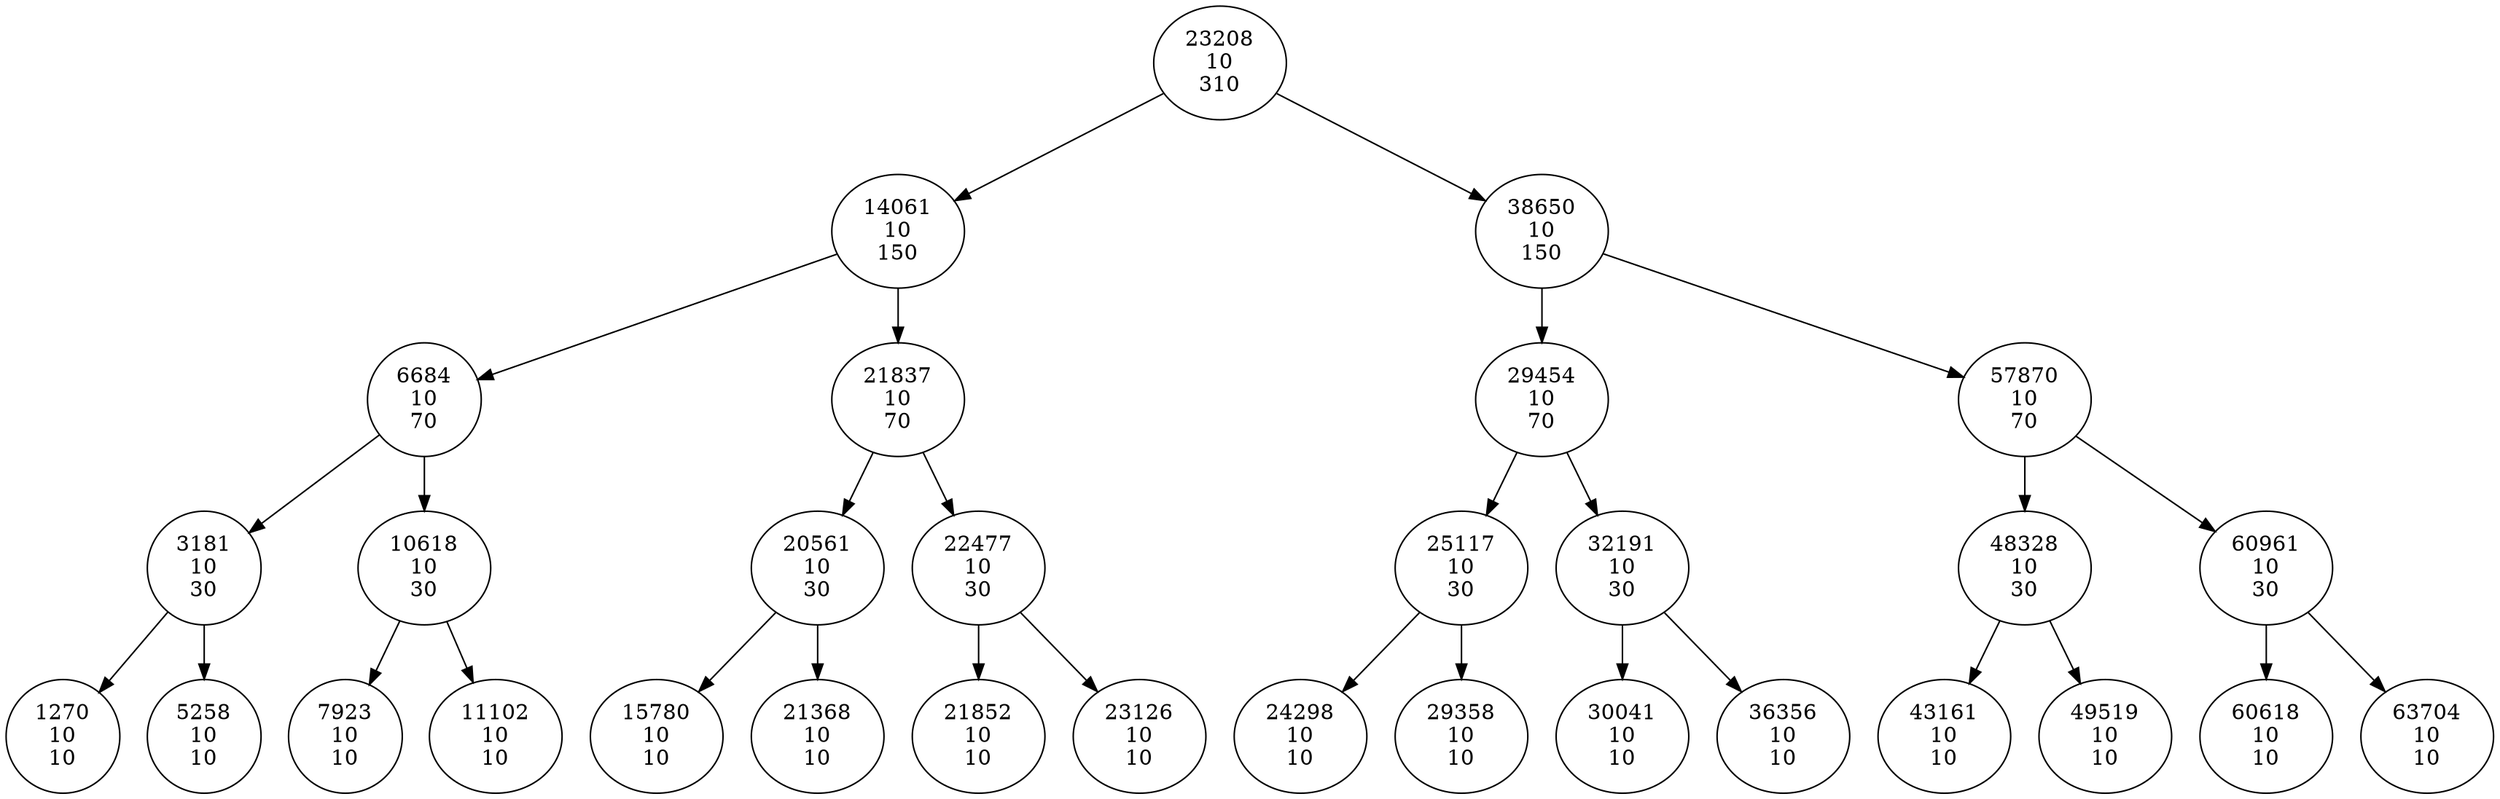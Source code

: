 digraph {
"23208\n10\n310" -> "14061\n10\n150";
"14061\n10\n150" -> "6684\n10\n70";
"6684\n10\n70" -> "3181\n10\n30";
"3181\n10\n30" -> "1270\n10\n10";
"3181\n10\n30" -> "5258\n10\n10";
"6684\n10\n70" -> "10618\n10\n30";
"10618\n10\n30" -> "7923\n10\n10";
"10618\n10\n30" -> "11102\n10\n10";
"14061\n10\n150" -> "21837\n10\n70";
"21837\n10\n70" -> "20561\n10\n30";
"20561\n10\n30" -> "15780\n10\n10";
"20561\n10\n30" -> "21368\n10\n10";
"21837\n10\n70" -> "22477\n10\n30";
"22477\n10\n30" -> "21852\n10\n10";
"22477\n10\n30" -> "23126\n10\n10";
"23208\n10\n310" -> "38650\n10\n150";
"38650\n10\n150" -> "29454\n10\n70";
"29454\n10\n70" -> "25117\n10\n30";
"25117\n10\n30" -> "24298\n10\n10";
"25117\n10\n30" -> "29358\n10\n10";
"29454\n10\n70" -> "32191\n10\n30";
"32191\n10\n30" -> "30041\n10\n10";
"32191\n10\n30" -> "36356\n10\n10";
"38650\n10\n150" -> "57870\n10\n70";
"57870\n10\n70" -> "48328\n10\n30";
"48328\n10\n30" -> "43161\n10\n10";
"48328\n10\n30" -> "49519\n10\n10";
"57870\n10\n70" -> "60961\n10\n30";
"60961\n10\n30" -> "60618\n10\n10";
"60961\n10\n30" -> "63704\n10\n10";
}